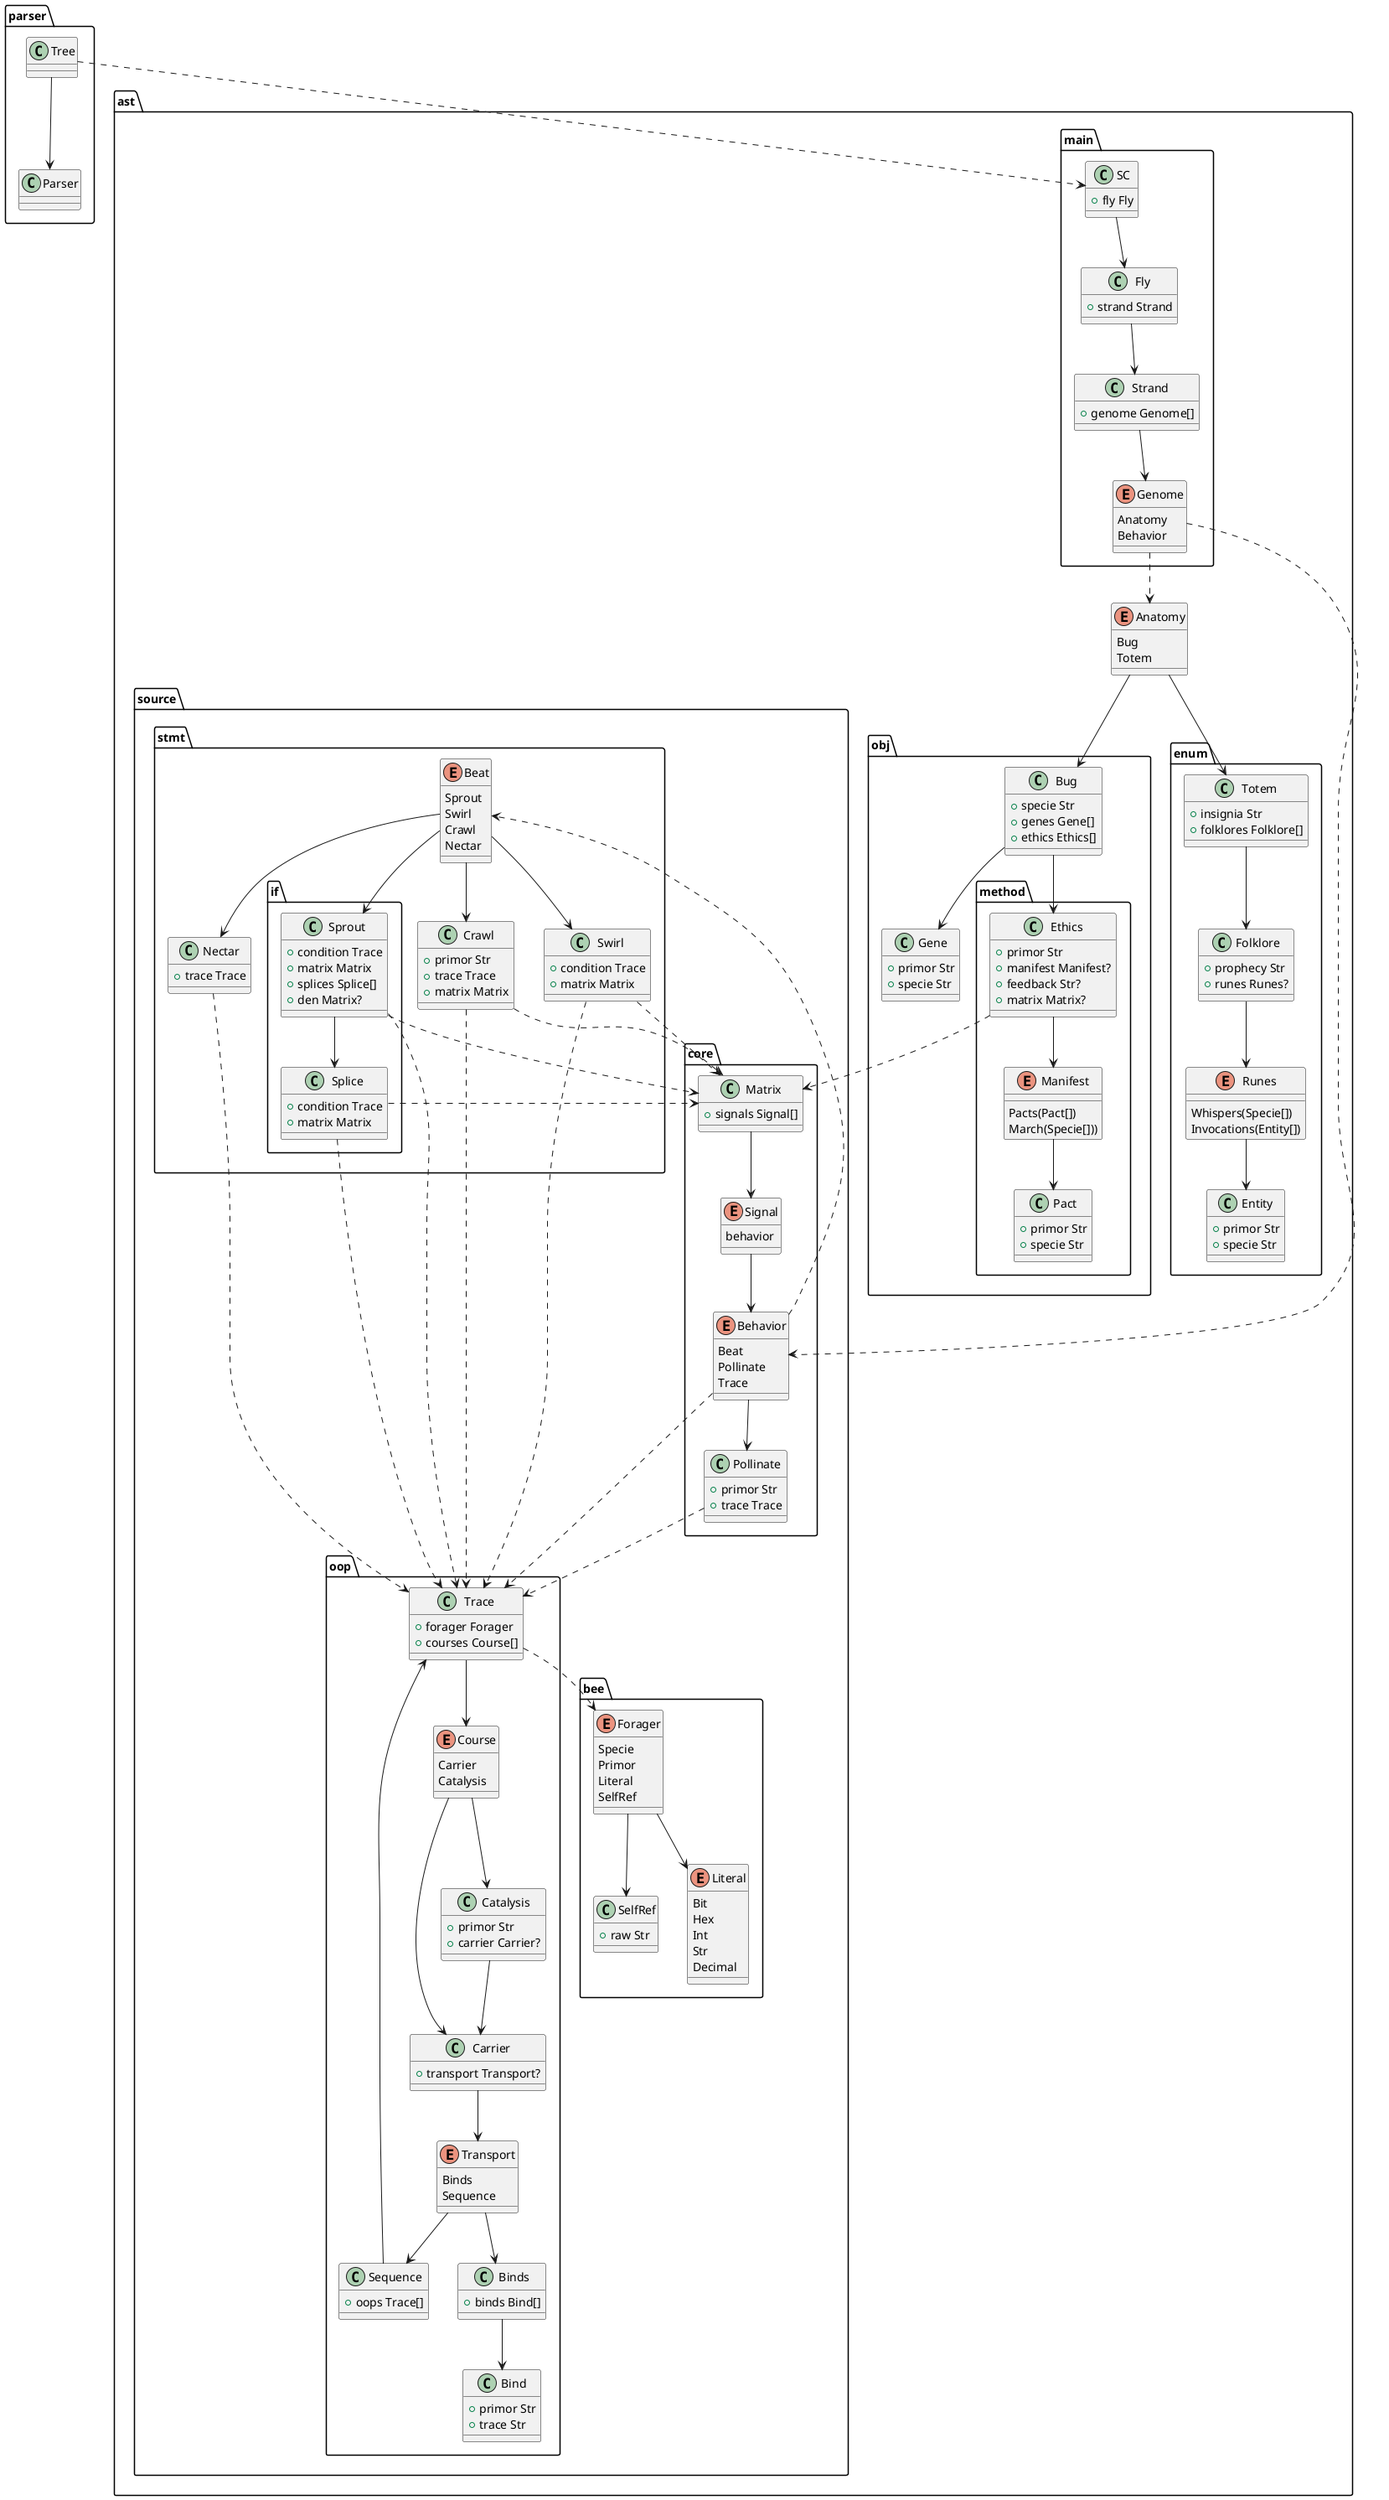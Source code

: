 @startuml AST of DSL from SC language

'!theme crt-amber
'hide circle

package ast {

    class main.SC {
        +fly Fly
    }
    main.SC --> main.Fly

    class main.Fly {
        +strand Strand
    }
    main.Fly --> main.Strand

    class main.Strand {
        +genome Genome[]
    }
    main.Strand --> main.Genome

    enum main.Genome {
        Anatomy
        Behavior
    }
    main.Genome -[dashed]-> Anatomy
    main.Genome -[dashed]-> source.core.Behavior

    enum Anatomy {
        Bug
        Totem
    }
    Anatomy --> obj.Bug
    Anatomy --> enum.Totem
    class enum.Totem {
        +insignia Str
        +folklores Folklore[]
    }
    Totem --> enum.Folklore


    class enum.Folklore {
        +prophecy Str
        +runes Runes?
    }
    Folklore --> enum.Runes

    enum enum.Runes {
        Whispers(Specie[])
        Invocations(Entity[])
    }
    Runes --> enum.Entity

    class enum.Entity {
        +primor Str
        +specie Str
    }

    enum source.core.Behavior {
' Statement
        Beat
' Assign
        Pollinate
' Oop
        Trace
    }
    source.core.Behavior --> source.core.Pollinate
    source.core.Behavior -[dashed]-> source.stmt.Beat
    source.core.Behavior -[dashed]-> source.oop.Trace

    enum source.stmt.Beat {
' IF
        Sprout
' WHILE
        Swirl
' FOR
        Crawl
' RETURN
        Nectar
    }
    source.stmt.Beat --> source.stmt.if.Sprout
    source.stmt.Beat --> source.stmt.Nectar
    source.stmt.Beat --> source.stmt.Swirl
    source.stmt.Beat --> source.stmt.Crawl

    class source.oop.Trace {
        +forager Forager
        +courses Course[]
    }
    source.oop.Trace -[dashed]-> source.bee.Forager
    source.oop.Trace --> source.oop.Course

    enum source.bee.Forager {
        Specie
        Primor
        Literal
        SelfRef
    }
    source.bee.Forager --> source.bee.Literal
    source.bee.Forager --> source.bee.SelfRef

    enum source.oop.Course {
        Carrier
        Catalysis
    }
    source.oop.Course --> source.oop.Carrier
    source.oop.Course --> source.oop.Catalysis

    class source.core.Pollinate {
        +primor Str
        +trace Trace
    }
    source.core.Pollinate -[dashed]-> source.oop.Trace

    class source.stmt.Nectar {
        +trace Trace
    }
    source.stmt.Nectar -[dashed]-> source.oop.Trace

    class source.stmt.if.Sprout {
        +condition Trace
        +matrix Matrix
' elsif
        +splices Splice[]
' else
        +den Matrix?
    }
    source.stmt.if.Sprout -[dashed]-> source.oop.Trace
    source.stmt.if.Sprout -[dashed]-> source.core.Matrix
    source.stmt.if.Sprout --> source.stmt.if.Splice

    class source.stmt.if.Splice {
        +condition Trace
        +matrix Matrix
    }
    source.stmt.if.Splice -[dashed]-> source.oop.Trace
    source.stmt.if.Splice -[dashed]-> source.core.Matrix

    class source.stmt.Swirl {
        +condition Trace
        +matrix Matrix
    }
    source.stmt.Swirl -[dashed]-> source.oop.Trace
    source.stmt.Swirl -[dashed]-> source.core.Matrix

    class source.stmt.Crawl {
        +primor Str
        +trace Trace
        +matrix Matrix
    }
    source.stmt.Crawl -[dashed]-> source.oop.Trace
    source.stmt.Crawl -[dashed]-> source.core.Matrix

    class source.core.Matrix {
        +signals Signal[]
    }
    source.core.Matrix --> source.core.Signal

    enum source.core.Signal {
        behavior
    }
    source.core.Signal --> source.core.Behavior

    class source.oop.Catalysis {
        +primor Str
        +carrier Carrier?
    }
    source.oop.Catalysis --> source.oop.Carrier

    class source.oop.Carrier {
        +transport Transport?
    }
    source.oop.Carrier --> source.oop.Transport

    enum source.oop.Transport {
        Binds
        Sequence
    }
    source.oop.Transport --> source.oop.Binds
    source.oop.Transport --> source.oop.Sequence

    class source.oop.Binds {
        +binds Bind[]
    }
    source.oop.Binds --> source.oop.Bind

    class source.oop.Bind {
        +primor Str
        +trace Str
    }

    class source.oop.Sequence {
        +oops Trace[]
    }
    source.oop.Sequence --> source.oop.Trace

    class obj.Bug {
        +specie Str
        +genes Gene[]
        +ethics Ethics[]
    }
    Bug --> obj.method.Ethics
    Bug --> obj.Gene

    class obj.Gene {
        +primor Str
        +specie Str
    }

    class obj.method.Ethics {
        +primor Str
        +manifest Manifest?
        +feedback Str?
        +matrix Matrix?
    }
    Ethics -[dashed]-> source.core.Matrix
    Ethics --> obj.method.Manifest

    enum obj.method.Manifest {
        Pacts(Pact[])
        March(Specie[]))
    }
    Manifest --> obj.method.Pact

    class obj.method.Pact {
        +primor Str
        +specie Str
    }
    enum source.bee.Literal {
        Bit
        Hex
        Int
        Str
        Decimal
    }

    class source.bee.SelfRef {
        +raw Str
    }
}

package parser {
    class Parser
    class Tree

    Tree --> Parser
}
parser.Tree -[dashed]-> ast.main.SC

@enduml
